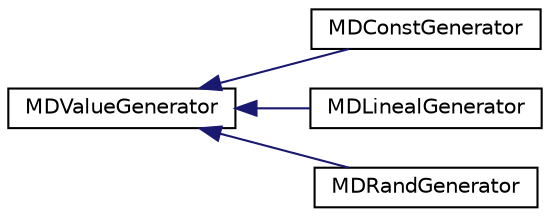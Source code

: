 digraph "Graphical Class Hierarchy"
{
  edge [fontname="Helvetica",fontsize="10",labelfontname="Helvetica",labelfontsize="10"];
  node [fontname="Helvetica",fontsize="10",shape=record];
  rankdir="LR";
  Node0 [label="MDValueGenerator",height=0.2,width=0.4,color="black", fillcolor="white", style="filled",URL="$classMDValueGenerator.html"];
  Node0 -> Node1 [dir="back",color="midnightblue",fontsize="10",style="solid",fontname="Helvetica"];
  Node1 [label="MDConstGenerator",height=0.2,width=0.4,color="black", fillcolor="white", style="filled",URL="$classMDConstGenerator.html"];
  Node0 -> Node2 [dir="back",color="midnightblue",fontsize="10",style="solid",fontname="Helvetica"];
  Node2 [label="MDLinealGenerator",height=0.2,width=0.4,color="black", fillcolor="white", style="filled",URL="$classMDLinealGenerator.html"];
  Node0 -> Node3 [dir="back",color="midnightblue",fontsize="10",style="solid",fontname="Helvetica"];
  Node3 [label="MDRandGenerator",height=0.2,width=0.4,color="black", fillcolor="white", style="filled",URL="$classMDRandGenerator.html"];
}
